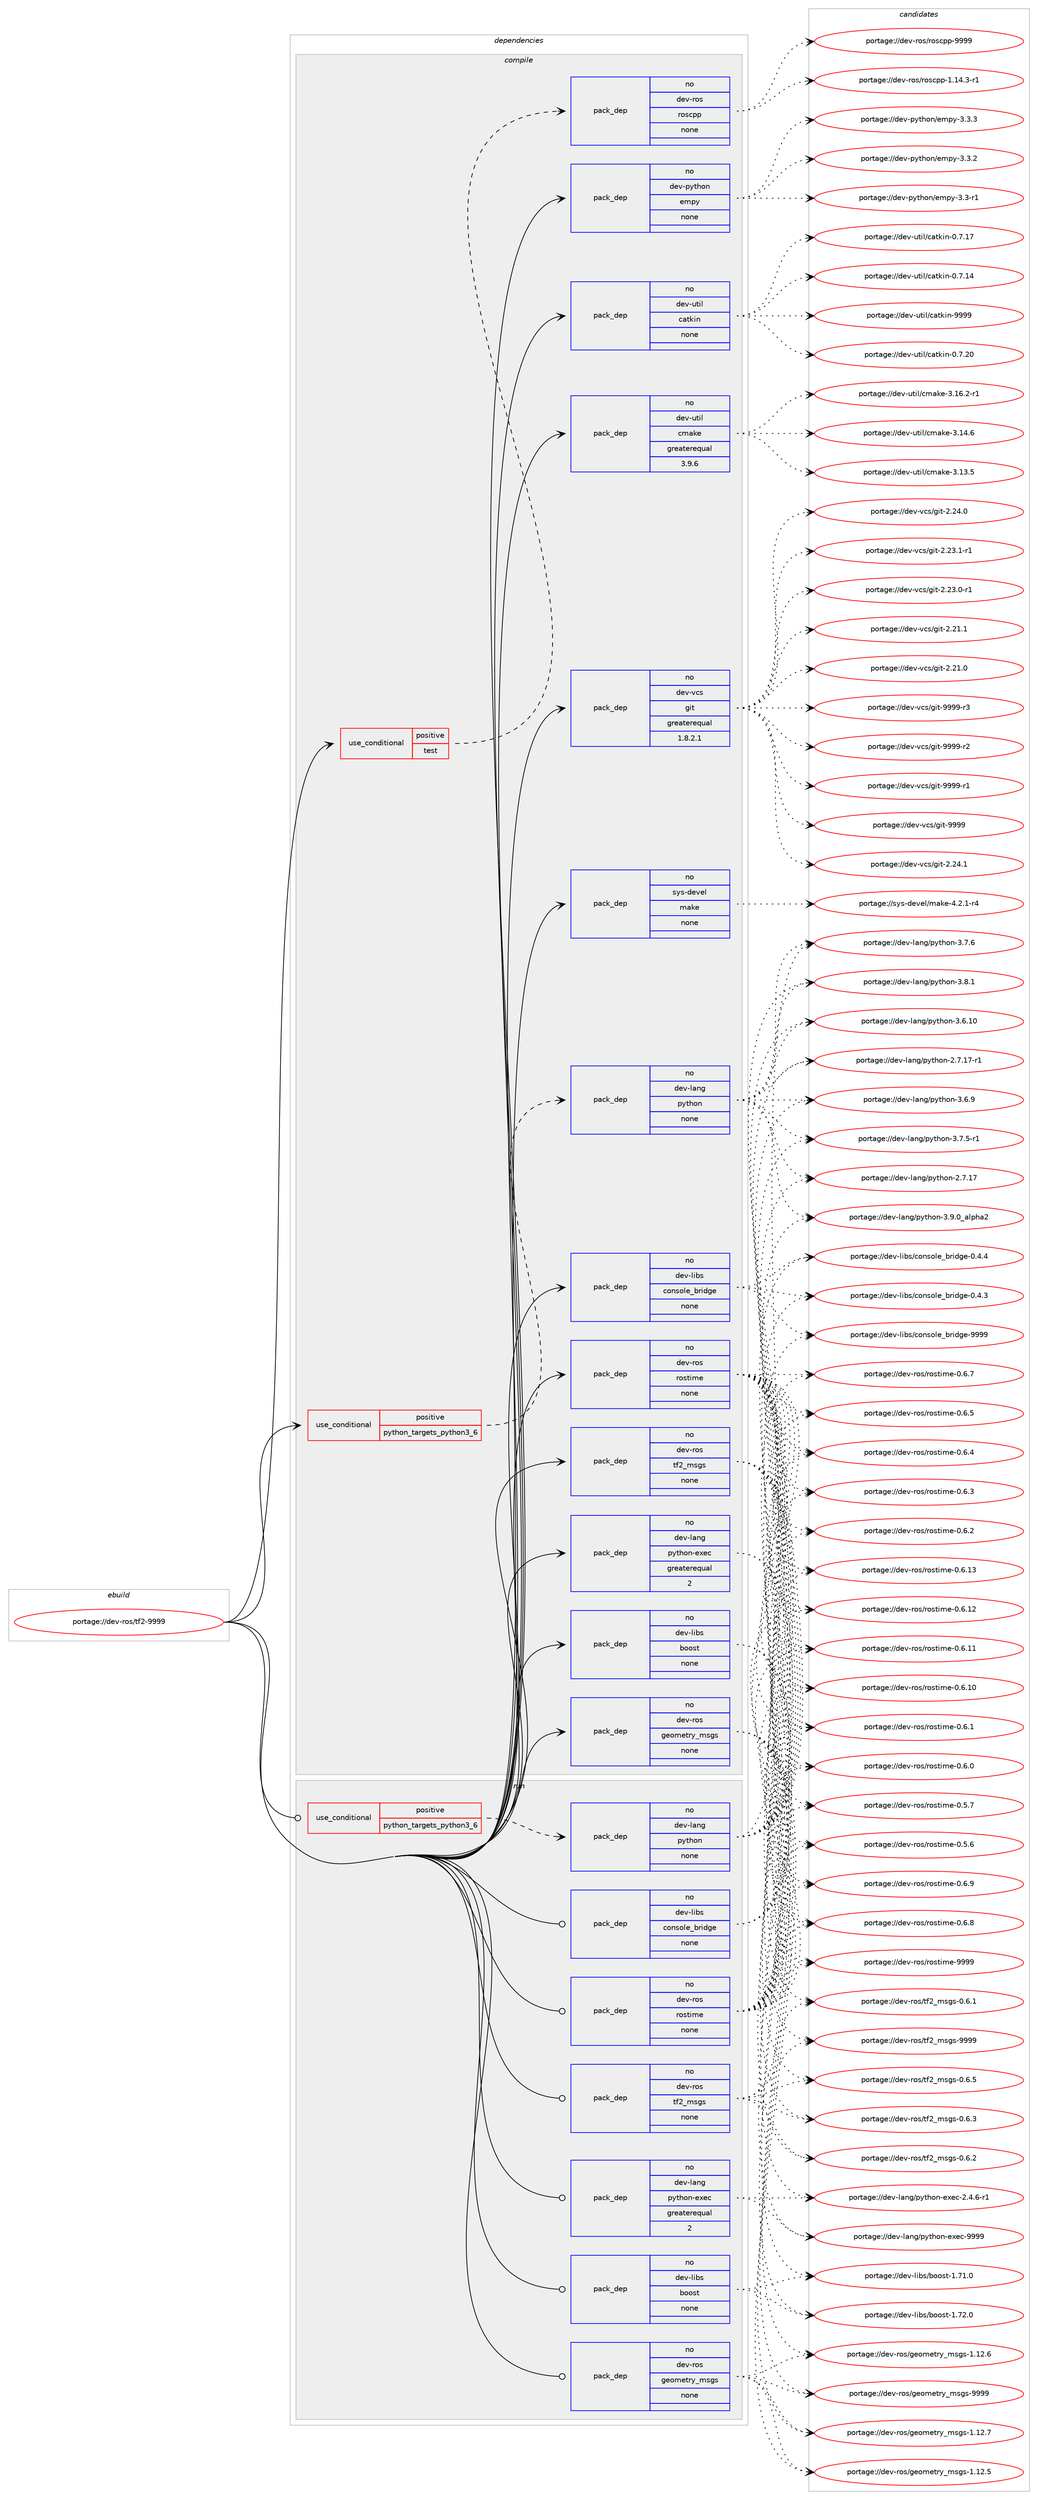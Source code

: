 digraph prolog {

# *************
# Graph options
# *************

newrank=true;
concentrate=true;
compound=true;
graph [rankdir=LR,fontname=Helvetica,fontsize=10,ranksep=1.5];#, ranksep=2.5, nodesep=0.2];
edge  [arrowhead=vee];
node  [fontname=Helvetica,fontsize=10];

# **********
# The ebuild
# **********

subgraph cluster_leftcol {
color=gray;
label=<<i>ebuild</i>>;
id [label="portage://dev-ros/tf2-9999", color=red, width=4, href="../dev-ros/tf2-9999.svg"];
}

# ****************
# The dependencies
# ****************

subgraph cluster_midcol {
color=gray;
label=<<i>dependencies</i>>;
subgraph cluster_compile {
fillcolor="#eeeeee";
style=filled;
label=<<i>compile</i>>;
subgraph cond95946 {
dependency376081 [label=<<TABLE BORDER="0" CELLBORDER="1" CELLSPACING="0" CELLPADDING="4"><TR><TD ROWSPAN="3" CELLPADDING="10">use_conditional</TD></TR><TR><TD>positive</TD></TR><TR><TD>python_targets_python3_6</TD></TR></TABLE>>, shape=none, color=red];
subgraph pack275282 {
dependency376082 [label=<<TABLE BORDER="0" CELLBORDER="1" CELLSPACING="0" CELLPADDING="4" WIDTH="220"><TR><TD ROWSPAN="6" CELLPADDING="30">pack_dep</TD></TR><TR><TD WIDTH="110">no</TD></TR><TR><TD>dev-lang</TD></TR><TR><TD>python</TD></TR><TR><TD>none</TD></TR><TR><TD></TD></TR></TABLE>>, shape=none, color=blue];
}
dependency376081:e -> dependency376082:w [weight=20,style="dashed",arrowhead="vee"];
}
id:e -> dependency376081:w [weight=20,style="solid",arrowhead="vee"];
subgraph cond95947 {
dependency376083 [label=<<TABLE BORDER="0" CELLBORDER="1" CELLSPACING="0" CELLPADDING="4"><TR><TD ROWSPAN="3" CELLPADDING="10">use_conditional</TD></TR><TR><TD>positive</TD></TR><TR><TD>test</TD></TR></TABLE>>, shape=none, color=red];
subgraph pack275283 {
dependency376084 [label=<<TABLE BORDER="0" CELLBORDER="1" CELLSPACING="0" CELLPADDING="4" WIDTH="220"><TR><TD ROWSPAN="6" CELLPADDING="30">pack_dep</TD></TR><TR><TD WIDTH="110">no</TD></TR><TR><TD>dev-ros</TD></TR><TR><TD>roscpp</TD></TR><TR><TD>none</TD></TR><TR><TD></TD></TR></TABLE>>, shape=none, color=blue];
}
dependency376083:e -> dependency376084:w [weight=20,style="dashed",arrowhead="vee"];
}
id:e -> dependency376083:w [weight=20,style="solid",arrowhead="vee"];
subgraph pack275284 {
dependency376085 [label=<<TABLE BORDER="0" CELLBORDER="1" CELLSPACING="0" CELLPADDING="4" WIDTH="220"><TR><TD ROWSPAN="6" CELLPADDING="30">pack_dep</TD></TR><TR><TD WIDTH="110">no</TD></TR><TR><TD>dev-lang</TD></TR><TR><TD>python-exec</TD></TR><TR><TD>greaterequal</TD></TR><TR><TD>2</TD></TR></TABLE>>, shape=none, color=blue];
}
id:e -> dependency376085:w [weight=20,style="solid",arrowhead="vee"];
subgraph pack275285 {
dependency376086 [label=<<TABLE BORDER="0" CELLBORDER="1" CELLSPACING="0" CELLPADDING="4" WIDTH="220"><TR><TD ROWSPAN="6" CELLPADDING="30">pack_dep</TD></TR><TR><TD WIDTH="110">no</TD></TR><TR><TD>dev-libs</TD></TR><TR><TD>boost</TD></TR><TR><TD>none</TD></TR><TR><TD></TD></TR></TABLE>>, shape=none, color=blue];
}
id:e -> dependency376086:w [weight=20,style="solid",arrowhead="vee"];
subgraph pack275286 {
dependency376087 [label=<<TABLE BORDER="0" CELLBORDER="1" CELLSPACING="0" CELLPADDING="4" WIDTH="220"><TR><TD ROWSPAN="6" CELLPADDING="30">pack_dep</TD></TR><TR><TD WIDTH="110">no</TD></TR><TR><TD>dev-libs</TD></TR><TR><TD>console_bridge</TD></TR><TR><TD>none</TD></TR><TR><TD></TD></TR></TABLE>>, shape=none, color=blue];
}
id:e -> dependency376087:w [weight=20,style="solid",arrowhead="vee"];
subgraph pack275287 {
dependency376088 [label=<<TABLE BORDER="0" CELLBORDER="1" CELLSPACING="0" CELLPADDING="4" WIDTH="220"><TR><TD ROWSPAN="6" CELLPADDING="30">pack_dep</TD></TR><TR><TD WIDTH="110">no</TD></TR><TR><TD>dev-python</TD></TR><TR><TD>empy</TD></TR><TR><TD>none</TD></TR><TR><TD></TD></TR></TABLE>>, shape=none, color=blue];
}
id:e -> dependency376088:w [weight=20,style="solid",arrowhead="vee"];
subgraph pack275288 {
dependency376089 [label=<<TABLE BORDER="0" CELLBORDER="1" CELLSPACING="0" CELLPADDING="4" WIDTH="220"><TR><TD ROWSPAN="6" CELLPADDING="30">pack_dep</TD></TR><TR><TD WIDTH="110">no</TD></TR><TR><TD>dev-ros</TD></TR><TR><TD>geometry_msgs</TD></TR><TR><TD>none</TD></TR><TR><TD></TD></TR></TABLE>>, shape=none, color=blue];
}
id:e -> dependency376089:w [weight=20,style="solid",arrowhead="vee"];
subgraph pack275289 {
dependency376090 [label=<<TABLE BORDER="0" CELLBORDER="1" CELLSPACING="0" CELLPADDING="4" WIDTH="220"><TR><TD ROWSPAN="6" CELLPADDING="30">pack_dep</TD></TR><TR><TD WIDTH="110">no</TD></TR><TR><TD>dev-ros</TD></TR><TR><TD>rostime</TD></TR><TR><TD>none</TD></TR><TR><TD></TD></TR></TABLE>>, shape=none, color=blue];
}
id:e -> dependency376090:w [weight=20,style="solid",arrowhead="vee"];
subgraph pack275290 {
dependency376091 [label=<<TABLE BORDER="0" CELLBORDER="1" CELLSPACING="0" CELLPADDING="4" WIDTH="220"><TR><TD ROWSPAN="6" CELLPADDING="30">pack_dep</TD></TR><TR><TD WIDTH="110">no</TD></TR><TR><TD>dev-ros</TD></TR><TR><TD>tf2_msgs</TD></TR><TR><TD>none</TD></TR><TR><TD></TD></TR></TABLE>>, shape=none, color=blue];
}
id:e -> dependency376091:w [weight=20,style="solid",arrowhead="vee"];
subgraph pack275291 {
dependency376092 [label=<<TABLE BORDER="0" CELLBORDER="1" CELLSPACING="0" CELLPADDING="4" WIDTH="220"><TR><TD ROWSPAN="6" CELLPADDING="30">pack_dep</TD></TR><TR><TD WIDTH="110">no</TD></TR><TR><TD>dev-util</TD></TR><TR><TD>catkin</TD></TR><TR><TD>none</TD></TR><TR><TD></TD></TR></TABLE>>, shape=none, color=blue];
}
id:e -> dependency376092:w [weight=20,style="solid",arrowhead="vee"];
subgraph pack275292 {
dependency376093 [label=<<TABLE BORDER="0" CELLBORDER="1" CELLSPACING="0" CELLPADDING="4" WIDTH="220"><TR><TD ROWSPAN="6" CELLPADDING="30">pack_dep</TD></TR><TR><TD WIDTH="110">no</TD></TR><TR><TD>dev-util</TD></TR><TR><TD>cmake</TD></TR><TR><TD>greaterequal</TD></TR><TR><TD>3.9.6</TD></TR></TABLE>>, shape=none, color=blue];
}
id:e -> dependency376093:w [weight=20,style="solid",arrowhead="vee"];
subgraph pack275293 {
dependency376094 [label=<<TABLE BORDER="0" CELLBORDER="1" CELLSPACING="0" CELLPADDING="4" WIDTH="220"><TR><TD ROWSPAN="6" CELLPADDING="30">pack_dep</TD></TR><TR><TD WIDTH="110">no</TD></TR><TR><TD>dev-vcs</TD></TR><TR><TD>git</TD></TR><TR><TD>greaterequal</TD></TR><TR><TD>1.8.2.1</TD></TR></TABLE>>, shape=none, color=blue];
}
id:e -> dependency376094:w [weight=20,style="solid",arrowhead="vee"];
subgraph pack275294 {
dependency376095 [label=<<TABLE BORDER="0" CELLBORDER="1" CELLSPACING="0" CELLPADDING="4" WIDTH="220"><TR><TD ROWSPAN="6" CELLPADDING="30">pack_dep</TD></TR><TR><TD WIDTH="110">no</TD></TR><TR><TD>sys-devel</TD></TR><TR><TD>make</TD></TR><TR><TD>none</TD></TR><TR><TD></TD></TR></TABLE>>, shape=none, color=blue];
}
id:e -> dependency376095:w [weight=20,style="solid",arrowhead="vee"];
}
subgraph cluster_compileandrun {
fillcolor="#eeeeee";
style=filled;
label=<<i>compile and run</i>>;
}
subgraph cluster_run {
fillcolor="#eeeeee";
style=filled;
label=<<i>run</i>>;
subgraph cond95948 {
dependency376096 [label=<<TABLE BORDER="0" CELLBORDER="1" CELLSPACING="0" CELLPADDING="4"><TR><TD ROWSPAN="3" CELLPADDING="10">use_conditional</TD></TR><TR><TD>positive</TD></TR><TR><TD>python_targets_python3_6</TD></TR></TABLE>>, shape=none, color=red];
subgraph pack275295 {
dependency376097 [label=<<TABLE BORDER="0" CELLBORDER="1" CELLSPACING="0" CELLPADDING="4" WIDTH="220"><TR><TD ROWSPAN="6" CELLPADDING="30">pack_dep</TD></TR><TR><TD WIDTH="110">no</TD></TR><TR><TD>dev-lang</TD></TR><TR><TD>python</TD></TR><TR><TD>none</TD></TR><TR><TD></TD></TR></TABLE>>, shape=none, color=blue];
}
dependency376096:e -> dependency376097:w [weight=20,style="dashed",arrowhead="vee"];
}
id:e -> dependency376096:w [weight=20,style="solid",arrowhead="odot"];
subgraph pack275296 {
dependency376098 [label=<<TABLE BORDER="0" CELLBORDER="1" CELLSPACING="0" CELLPADDING="4" WIDTH="220"><TR><TD ROWSPAN="6" CELLPADDING="30">pack_dep</TD></TR><TR><TD WIDTH="110">no</TD></TR><TR><TD>dev-lang</TD></TR><TR><TD>python-exec</TD></TR><TR><TD>greaterequal</TD></TR><TR><TD>2</TD></TR></TABLE>>, shape=none, color=blue];
}
id:e -> dependency376098:w [weight=20,style="solid",arrowhead="odot"];
subgraph pack275297 {
dependency376099 [label=<<TABLE BORDER="0" CELLBORDER="1" CELLSPACING="0" CELLPADDING="4" WIDTH="220"><TR><TD ROWSPAN="6" CELLPADDING="30">pack_dep</TD></TR><TR><TD WIDTH="110">no</TD></TR><TR><TD>dev-libs</TD></TR><TR><TD>boost</TD></TR><TR><TD>none</TD></TR><TR><TD></TD></TR></TABLE>>, shape=none, color=blue];
}
id:e -> dependency376099:w [weight=20,style="solid",arrowhead="odot"];
subgraph pack275298 {
dependency376100 [label=<<TABLE BORDER="0" CELLBORDER="1" CELLSPACING="0" CELLPADDING="4" WIDTH="220"><TR><TD ROWSPAN="6" CELLPADDING="30">pack_dep</TD></TR><TR><TD WIDTH="110">no</TD></TR><TR><TD>dev-libs</TD></TR><TR><TD>console_bridge</TD></TR><TR><TD>none</TD></TR><TR><TD></TD></TR></TABLE>>, shape=none, color=blue];
}
id:e -> dependency376100:w [weight=20,style="solid",arrowhead="odot"];
subgraph pack275299 {
dependency376101 [label=<<TABLE BORDER="0" CELLBORDER="1" CELLSPACING="0" CELLPADDING="4" WIDTH="220"><TR><TD ROWSPAN="6" CELLPADDING="30">pack_dep</TD></TR><TR><TD WIDTH="110">no</TD></TR><TR><TD>dev-ros</TD></TR><TR><TD>geometry_msgs</TD></TR><TR><TD>none</TD></TR><TR><TD></TD></TR></TABLE>>, shape=none, color=blue];
}
id:e -> dependency376101:w [weight=20,style="solid",arrowhead="odot"];
subgraph pack275300 {
dependency376102 [label=<<TABLE BORDER="0" CELLBORDER="1" CELLSPACING="0" CELLPADDING="4" WIDTH="220"><TR><TD ROWSPAN="6" CELLPADDING="30">pack_dep</TD></TR><TR><TD WIDTH="110">no</TD></TR><TR><TD>dev-ros</TD></TR><TR><TD>rostime</TD></TR><TR><TD>none</TD></TR><TR><TD></TD></TR></TABLE>>, shape=none, color=blue];
}
id:e -> dependency376102:w [weight=20,style="solid",arrowhead="odot"];
subgraph pack275301 {
dependency376103 [label=<<TABLE BORDER="0" CELLBORDER="1" CELLSPACING="0" CELLPADDING="4" WIDTH="220"><TR><TD ROWSPAN="6" CELLPADDING="30">pack_dep</TD></TR><TR><TD WIDTH="110">no</TD></TR><TR><TD>dev-ros</TD></TR><TR><TD>tf2_msgs</TD></TR><TR><TD>none</TD></TR><TR><TD></TD></TR></TABLE>>, shape=none, color=blue];
}
id:e -> dependency376103:w [weight=20,style="solid",arrowhead="odot"];
}
}

# **************
# The candidates
# **************

subgraph cluster_choices {
rank=same;
color=gray;
label=<<i>candidates</i>>;

subgraph choice275282 {
color=black;
nodesep=1;
choice10010111845108971101034711212111610411111045514657464895971081121049750 [label="portage://dev-lang/python-3.9.0_alpha2", color=red, width=4,href="../dev-lang/python-3.9.0_alpha2.svg"];
choice100101118451089711010347112121116104111110455146564649 [label="portage://dev-lang/python-3.8.1", color=red, width=4,href="../dev-lang/python-3.8.1.svg"];
choice100101118451089711010347112121116104111110455146554654 [label="portage://dev-lang/python-3.7.6", color=red, width=4,href="../dev-lang/python-3.7.6.svg"];
choice1001011184510897110103471121211161041111104551465546534511449 [label="portage://dev-lang/python-3.7.5-r1", color=red, width=4,href="../dev-lang/python-3.7.5-r1.svg"];
choice100101118451089711010347112121116104111110455146544657 [label="portage://dev-lang/python-3.6.9", color=red, width=4,href="../dev-lang/python-3.6.9.svg"];
choice10010111845108971101034711212111610411111045514654464948 [label="portage://dev-lang/python-3.6.10", color=red, width=4,href="../dev-lang/python-3.6.10.svg"];
choice100101118451089711010347112121116104111110455046554649554511449 [label="portage://dev-lang/python-2.7.17-r1", color=red, width=4,href="../dev-lang/python-2.7.17-r1.svg"];
choice10010111845108971101034711212111610411111045504655464955 [label="portage://dev-lang/python-2.7.17", color=red, width=4,href="../dev-lang/python-2.7.17.svg"];
dependency376082:e -> choice10010111845108971101034711212111610411111045514657464895971081121049750:w [style=dotted,weight="100"];
dependency376082:e -> choice100101118451089711010347112121116104111110455146564649:w [style=dotted,weight="100"];
dependency376082:e -> choice100101118451089711010347112121116104111110455146554654:w [style=dotted,weight="100"];
dependency376082:e -> choice1001011184510897110103471121211161041111104551465546534511449:w [style=dotted,weight="100"];
dependency376082:e -> choice100101118451089711010347112121116104111110455146544657:w [style=dotted,weight="100"];
dependency376082:e -> choice10010111845108971101034711212111610411111045514654464948:w [style=dotted,weight="100"];
dependency376082:e -> choice100101118451089711010347112121116104111110455046554649554511449:w [style=dotted,weight="100"];
dependency376082:e -> choice10010111845108971101034711212111610411111045504655464955:w [style=dotted,weight="100"];
}
subgraph choice275283 {
color=black;
nodesep=1;
choice1001011184511411111547114111115991121124557575757 [label="portage://dev-ros/roscpp-9999", color=red, width=4,href="../dev-ros/roscpp-9999.svg"];
choice100101118451141111154711411111599112112454946495246514511449 [label="portage://dev-ros/roscpp-1.14.3-r1", color=red, width=4,href="../dev-ros/roscpp-1.14.3-r1.svg"];
dependency376084:e -> choice1001011184511411111547114111115991121124557575757:w [style=dotted,weight="100"];
dependency376084:e -> choice100101118451141111154711411111599112112454946495246514511449:w [style=dotted,weight="100"];
}
subgraph choice275284 {
color=black;
nodesep=1;
choice10010111845108971101034711212111610411111045101120101994557575757 [label="portage://dev-lang/python-exec-9999", color=red, width=4,href="../dev-lang/python-exec-9999.svg"];
choice10010111845108971101034711212111610411111045101120101994550465246544511449 [label="portage://dev-lang/python-exec-2.4.6-r1", color=red, width=4,href="../dev-lang/python-exec-2.4.6-r1.svg"];
dependency376085:e -> choice10010111845108971101034711212111610411111045101120101994557575757:w [style=dotted,weight="100"];
dependency376085:e -> choice10010111845108971101034711212111610411111045101120101994550465246544511449:w [style=dotted,weight="100"];
}
subgraph choice275285 {
color=black;
nodesep=1;
choice1001011184510810598115479811111111511645494655504648 [label="portage://dev-libs/boost-1.72.0", color=red, width=4,href="../dev-libs/boost-1.72.0.svg"];
choice1001011184510810598115479811111111511645494655494648 [label="portage://dev-libs/boost-1.71.0", color=red, width=4,href="../dev-libs/boost-1.71.0.svg"];
dependency376086:e -> choice1001011184510810598115479811111111511645494655504648:w [style=dotted,weight="100"];
dependency376086:e -> choice1001011184510810598115479811111111511645494655494648:w [style=dotted,weight="100"];
}
subgraph choice275286 {
color=black;
nodesep=1;
choice1001011184510810598115479911111011511110810195981141051001031014557575757 [label="portage://dev-libs/console_bridge-9999", color=red, width=4,href="../dev-libs/console_bridge-9999.svg"];
choice100101118451081059811547991111101151111081019598114105100103101454846524652 [label="portage://dev-libs/console_bridge-0.4.4", color=red, width=4,href="../dev-libs/console_bridge-0.4.4.svg"];
choice100101118451081059811547991111101151111081019598114105100103101454846524651 [label="portage://dev-libs/console_bridge-0.4.3", color=red, width=4,href="../dev-libs/console_bridge-0.4.3.svg"];
dependency376087:e -> choice1001011184510810598115479911111011511110810195981141051001031014557575757:w [style=dotted,weight="100"];
dependency376087:e -> choice100101118451081059811547991111101151111081019598114105100103101454846524652:w [style=dotted,weight="100"];
dependency376087:e -> choice100101118451081059811547991111101151111081019598114105100103101454846524651:w [style=dotted,weight="100"];
}
subgraph choice275287 {
color=black;
nodesep=1;
choice1001011184511212111610411111047101109112121455146514651 [label="portage://dev-python/empy-3.3.3", color=red, width=4,href="../dev-python/empy-3.3.3.svg"];
choice1001011184511212111610411111047101109112121455146514650 [label="portage://dev-python/empy-3.3.2", color=red, width=4,href="../dev-python/empy-3.3.2.svg"];
choice1001011184511212111610411111047101109112121455146514511449 [label="portage://dev-python/empy-3.3-r1", color=red, width=4,href="../dev-python/empy-3.3-r1.svg"];
dependency376088:e -> choice1001011184511212111610411111047101109112121455146514651:w [style=dotted,weight="100"];
dependency376088:e -> choice1001011184511212111610411111047101109112121455146514650:w [style=dotted,weight="100"];
dependency376088:e -> choice1001011184511212111610411111047101109112121455146514511449:w [style=dotted,weight="100"];
}
subgraph choice275288 {
color=black;
nodesep=1;
choice1001011184511411111547103101111109101116114121951091151031154557575757 [label="portage://dev-ros/geometry_msgs-9999", color=red, width=4,href="../dev-ros/geometry_msgs-9999.svg"];
choice10010111845114111115471031011111091011161141219510911510311545494649504655 [label="portage://dev-ros/geometry_msgs-1.12.7", color=red, width=4,href="../dev-ros/geometry_msgs-1.12.7.svg"];
choice10010111845114111115471031011111091011161141219510911510311545494649504654 [label="portage://dev-ros/geometry_msgs-1.12.6", color=red, width=4,href="../dev-ros/geometry_msgs-1.12.6.svg"];
choice10010111845114111115471031011111091011161141219510911510311545494649504653 [label="portage://dev-ros/geometry_msgs-1.12.5", color=red, width=4,href="../dev-ros/geometry_msgs-1.12.5.svg"];
dependency376089:e -> choice1001011184511411111547103101111109101116114121951091151031154557575757:w [style=dotted,weight="100"];
dependency376089:e -> choice10010111845114111115471031011111091011161141219510911510311545494649504655:w [style=dotted,weight="100"];
dependency376089:e -> choice10010111845114111115471031011111091011161141219510911510311545494649504654:w [style=dotted,weight="100"];
dependency376089:e -> choice10010111845114111115471031011111091011161141219510911510311545494649504653:w [style=dotted,weight="100"];
}
subgraph choice275289 {
color=black;
nodesep=1;
choice10010111845114111115471141111151161051091014557575757 [label="portage://dev-ros/rostime-9999", color=red, width=4,href="../dev-ros/rostime-9999.svg"];
choice1001011184511411111547114111115116105109101454846544657 [label="portage://dev-ros/rostime-0.6.9", color=red, width=4,href="../dev-ros/rostime-0.6.9.svg"];
choice1001011184511411111547114111115116105109101454846544656 [label="portage://dev-ros/rostime-0.6.8", color=red, width=4,href="../dev-ros/rostime-0.6.8.svg"];
choice1001011184511411111547114111115116105109101454846544655 [label="portage://dev-ros/rostime-0.6.7", color=red, width=4,href="../dev-ros/rostime-0.6.7.svg"];
choice1001011184511411111547114111115116105109101454846544653 [label="portage://dev-ros/rostime-0.6.5", color=red, width=4,href="../dev-ros/rostime-0.6.5.svg"];
choice1001011184511411111547114111115116105109101454846544652 [label="portage://dev-ros/rostime-0.6.4", color=red, width=4,href="../dev-ros/rostime-0.6.4.svg"];
choice1001011184511411111547114111115116105109101454846544651 [label="portage://dev-ros/rostime-0.6.3", color=red, width=4,href="../dev-ros/rostime-0.6.3.svg"];
choice1001011184511411111547114111115116105109101454846544650 [label="portage://dev-ros/rostime-0.6.2", color=red, width=4,href="../dev-ros/rostime-0.6.2.svg"];
choice100101118451141111154711411111511610510910145484654464951 [label="portage://dev-ros/rostime-0.6.13", color=red, width=4,href="../dev-ros/rostime-0.6.13.svg"];
choice100101118451141111154711411111511610510910145484654464950 [label="portage://dev-ros/rostime-0.6.12", color=red, width=4,href="../dev-ros/rostime-0.6.12.svg"];
choice100101118451141111154711411111511610510910145484654464949 [label="portage://dev-ros/rostime-0.6.11", color=red, width=4,href="../dev-ros/rostime-0.6.11.svg"];
choice100101118451141111154711411111511610510910145484654464948 [label="portage://dev-ros/rostime-0.6.10", color=red, width=4,href="../dev-ros/rostime-0.6.10.svg"];
choice1001011184511411111547114111115116105109101454846544649 [label="portage://dev-ros/rostime-0.6.1", color=red, width=4,href="../dev-ros/rostime-0.6.1.svg"];
choice1001011184511411111547114111115116105109101454846544648 [label="portage://dev-ros/rostime-0.6.0", color=red, width=4,href="../dev-ros/rostime-0.6.0.svg"];
choice1001011184511411111547114111115116105109101454846534655 [label="portage://dev-ros/rostime-0.5.7", color=red, width=4,href="../dev-ros/rostime-0.5.7.svg"];
choice1001011184511411111547114111115116105109101454846534654 [label="portage://dev-ros/rostime-0.5.6", color=red, width=4,href="../dev-ros/rostime-0.5.6.svg"];
dependency376090:e -> choice10010111845114111115471141111151161051091014557575757:w [style=dotted,weight="100"];
dependency376090:e -> choice1001011184511411111547114111115116105109101454846544657:w [style=dotted,weight="100"];
dependency376090:e -> choice1001011184511411111547114111115116105109101454846544656:w [style=dotted,weight="100"];
dependency376090:e -> choice1001011184511411111547114111115116105109101454846544655:w [style=dotted,weight="100"];
dependency376090:e -> choice1001011184511411111547114111115116105109101454846544653:w [style=dotted,weight="100"];
dependency376090:e -> choice1001011184511411111547114111115116105109101454846544652:w [style=dotted,weight="100"];
dependency376090:e -> choice1001011184511411111547114111115116105109101454846544651:w [style=dotted,weight="100"];
dependency376090:e -> choice1001011184511411111547114111115116105109101454846544650:w [style=dotted,weight="100"];
dependency376090:e -> choice100101118451141111154711411111511610510910145484654464951:w [style=dotted,weight="100"];
dependency376090:e -> choice100101118451141111154711411111511610510910145484654464950:w [style=dotted,weight="100"];
dependency376090:e -> choice100101118451141111154711411111511610510910145484654464949:w [style=dotted,weight="100"];
dependency376090:e -> choice100101118451141111154711411111511610510910145484654464948:w [style=dotted,weight="100"];
dependency376090:e -> choice1001011184511411111547114111115116105109101454846544649:w [style=dotted,weight="100"];
dependency376090:e -> choice1001011184511411111547114111115116105109101454846544648:w [style=dotted,weight="100"];
dependency376090:e -> choice1001011184511411111547114111115116105109101454846534655:w [style=dotted,weight="100"];
dependency376090:e -> choice1001011184511411111547114111115116105109101454846534654:w [style=dotted,weight="100"];
}
subgraph choice275290 {
color=black;
nodesep=1;
choice100101118451141111154711610250951091151031154557575757 [label="portage://dev-ros/tf2_msgs-9999", color=red, width=4,href="../dev-ros/tf2_msgs-9999.svg"];
choice10010111845114111115471161025095109115103115454846544653 [label="portage://dev-ros/tf2_msgs-0.6.5", color=red, width=4,href="../dev-ros/tf2_msgs-0.6.5.svg"];
choice10010111845114111115471161025095109115103115454846544651 [label="portage://dev-ros/tf2_msgs-0.6.3", color=red, width=4,href="../dev-ros/tf2_msgs-0.6.3.svg"];
choice10010111845114111115471161025095109115103115454846544650 [label="portage://dev-ros/tf2_msgs-0.6.2", color=red, width=4,href="../dev-ros/tf2_msgs-0.6.2.svg"];
choice10010111845114111115471161025095109115103115454846544649 [label="portage://dev-ros/tf2_msgs-0.6.1", color=red, width=4,href="../dev-ros/tf2_msgs-0.6.1.svg"];
dependency376091:e -> choice100101118451141111154711610250951091151031154557575757:w [style=dotted,weight="100"];
dependency376091:e -> choice10010111845114111115471161025095109115103115454846544653:w [style=dotted,weight="100"];
dependency376091:e -> choice10010111845114111115471161025095109115103115454846544651:w [style=dotted,weight="100"];
dependency376091:e -> choice10010111845114111115471161025095109115103115454846544650:w [style=dotted,weight="100"];
dependency376091:e -> choice10010111845114111115471161025095109115103115454846544649:w [style=dotted,weight="100"];
}
subgraph choice275291 {
color=black;
nodesep=1;
choice100101118451171161051084799971161071051104557575757 [label="portage://dev-util/catkin-9999", color=red, width=4,href="../dev-util/catkin-9999.svg"];
choice1001011184511711610510847999711610710511045484655465048 [label="portage://dev-util/catkin-0.7.20", color=red, width=4,href="../dev-util/catkin-0.7.20.svg"];
choice1001011184511711610510847999711610710511045484655464955 [label="portage://dev-util/catkin-0.7.17", color=red, width=4,href="../dev-util/catkin-0.7.17.svg"];
choice1001011184511711610510847999711610710511045484655464952 [label="portage://dev-util/catkin-0.7.14", color=red, width=4,href="../dev-util/catkin-0.7.14.svg"];
dependency376092:e -> choice100101118451171161051084799971161071051104557575757:w [style=dotted,weight="100"];
dependency376092:e -> choice1001011184511711610510847999711610710511045484655465048:w [style=dotted,weight="100"];
dependency376092:e -> choice1001011184511711610510847999711610710511045484655464955:w [style=dotted,weight="100"];
dependency376092:e -> choice1001011184511711610510847999711610710511045484655464952:w [style=dotted,weight="100"];
}
subgraph choice275292 {
color=black;
nodesep=1;
choice10010111845117116105108479910997107101455146495446504511449 [label="portage://dev-util/cmake-3.16.2-r1", color=red, width=4,href="../dev-util/cmake-3.16.2-r1.svg"];
choice1001011184511711610510847991099710710145514649524654 [label="portage://dev-util/cmake-3.14.6", color=red, width=4,href="../dev-util/cmake-3.14.6.svg"];
choice1001011184511711610510847991099710710145514649514653 [label="portage://dev-util/cmake-3.13.5", color=red, width=4,href="../dev-util/cmake-3.13.5.svg"];
dependency376093:e -> choice10010111845117116105108479910997107101455146495446504511449:w [style=dotted,weight="100"];
dependency376093:e -> choice1001011184511711610510847991099710710145514649524654:w [style=dotted,weight="100"];
dependency376093:e -> choice1001011184511711610510847991099710710145514649514653:w [style=dotted,weight="100"];
}
subgraph choice275293 {
color=black;
nodesep=1;
choice10010111845118991154710310511645575757574511451 [label="portage://dev-vcs/git-9999-r3", color=red, width=4,href="../dev-vcs/git-9999-r3.svg"];
choice10010111845118991154710310511645575757574511450 [label="portage://dev-vcs/git-9999-r2", color=red, width=4,href="../dev-vcs/git-9999-r2.svg"];
choice10010111845118991154710310511645575757574511449 [label="portage://dev-vcs/git-9999-r1", color=red, width=4,href="../dev-vcs/git-9999-r1.svg"];
choice1001011184511899115471031051164557575757 [label="portage://dev-vcs/git-9999", color=red, width=4,href="../dev-vcs/git-9999.svg"];
choice10010111845118991154710310511645504650524649 [label="portage://dev-vcs/git-2.24.1", color=red, width=4,href="../dev-vcs/git-2.24.1.svg"];
choice10010111845118991154710310511645504650524648 [label="portage://dev-vcs/git-2.24.0", color=red, width=4,href="../dev-vcs/git-2.24.0.svg"];
choice100101118451189911547103105116455046505146494511449 [label="portage://dev-vcs/git-2.23.1-r1", color=red, width=4,href="../dev-vcs/git-2.23.1-r1.svg"];
choice100101118451189911547103105116455046505146484511449 [label="portage://dev-vcs/git-2.23.0-r1", color=red, width=4,href="../dev-vcs/git-2.23.0-r1.svg"];
choice10010111845118991154710310511645504650494649 [label="portage://dev-vcs/git-2.21.1", color=red, width=4,href="../dev-vcs/git-2.21.1.svg"];
choice10010111845118991154710310511645504650494648 [label="portage://dev-vcs/git-2.21.0", color=red, width=4,href="../dev-vcs/git-2.21.0.svg"];
dependency376094:e -> choice10010111845118991154710310511645575757574511451:w [style=dotted,weight="100"];
dependency376094:e -> choice10010111845118991154710310511645575757574511450:w [style=dotted,weight="100"];
dependency376094:e -> choice10010111845118991154710310511645575757574511449:w [style=dotted,weight="100"];
dependency376094:e -> choice1001011184511899115471031051164557575757:w [style=dotted,weight="100"];
dependency376094:e -> choice10010111845118991154710310511645504650524649:w [style=dotted,weight="100"];
dependency376094:e -> choice10010111845118991154710310511645504650524648:w [style=dotted,weight="100"];
dependency376094:e -> choice100101118451189911547103105116455046505146494511449:w [style=dotted,weight="100"];
dependency376094:e -> choice100101118451189911547103105116455046505146484511449:w [style=dotted,weight="100"];
dependency376094:e -> choice10010111845118991154710310511645504650494649:w [style=dotted,weight="100"];
dependency376094:e -> choice10010111845118991154710310511645504650494648:w [style=dotted,weight="100"];
}
subgraph choice275294 {
color=black;
nodesep=1;
choice1151211154510010111810110847109971071014552465046494511452 [label="portage://sys-devel/make-4.2.1-r4", color=red, width=4,href="../sys-devel/make-4.2.1-r4.svg"];
dependency376095:e -> choice1151211154510010111810110847109971071014552465046494511452:w [style=dotted,weight="100"];
}
subgraph choice275295 {
color=black;
nodesep=1;
choice10010111845108971101034711212111610411111045514657464895971081121049750 [label="portage://dev-lang/python-3.9.0_alpha2", color=red, width=4,href="../dev-lang/python-3.9.0_alpha2.svg"];
choice100101118451089711010347112121116104111110455146564649 [label="portage://dev-lang/python-3.8.1", color=red, width=4,href="../dev-lang/python-3.8.1.svg"];
choice100101118451089711010347112121116104111110455146554654 [label="portage://dev-lang/python-3.7.6", color=red, width=4,href="../dev-lang/python-3.7.6.svg"];
choice1001011184510897110103471121211161041111104551465546534511449 [label="portage://dev-lang/python-3.7.5-r1", color=red, width=4,href="../dev-lang/python-3.7.5-r1.svg"];
choice100101118451089711010347112121116104111110455146544657 [label="portage://dev-lang/python-3.6.9", color=red, width=4,href="../dev-lang/python-3.6.9.svg"];
choice10010111845108971101034711212111610411111045514654464948 [label="portage://dev-lang/python-3.6.10", color=red, width=4,href="../dev-lang/python-3.6.10.svg"];
choice100101118451089711010347112121116104111110455046554649554511449 [label="portage://dev-lang/python-2.7.17-r1", color=red, width=4,href="../dev-lang/python-2.7.17-r1.svg"];
choice10010111845108971101034711212111610411111045504655464955 [label="portage://dev-lang/python-2.7.17", color=red, width=4,href="../dev-lang/python-2.7.17.svg"];
dependency376097:e -> choice10010111845108971101034711212111610411111045514657464895971081121049750:w [style=dotted,weight="100"];
dependency376097:e -> choice100101118451089711010347112121116104111110455146564649:w [style=dotted,weight="100"];
dependency376097:e -> choice100101118451089711010347112121116104111110455146554654:w [style=dotted,weight="100"];
dependency376097:e -> choice1001011184510897110103471121211161041111104551465546534511449:w [style=dotted,weight="100"];
dependency376097:e -> choice100101118451089711010347112121116104111110455146544657:w [style=dotted,weight="100"];
dependency376097:e -> choice10010111845108971101034711212111610411111045514654464948:w [style=dotted,weight="100"];
dependency376097:e -> choice100101118451089711010347112121116104111110455046554649554511449:w [style=dotted,weight="100"];
dependency376097:e -> choice10010111845108971101034711212111610411111045504655464955:w [style=dotted,weight="100"];
}
subgraph choice275296 {
color=black;
nodesep=1;
choice10010111845108971101034711212111610411111045101120101994557575757 [label="portage://dev-lang/python-exec-9999", color=red, width=4,href="../dev-lang/python-exec-9999.svg"];
choice10010111845108971101034711212111610411111045101120101994550465246544511449 [label="portage://dev-lang/python-exec-2.4.6-r1", color=red, width=4,href="../dev-lang/python-exec-2.4.6-r1.svg"];
dependency376098:e -> choice10010111845108971101034711212111610411111045101120101994557575757:w [style=dotted,weight="100"];
dependency376098:e -> choice10010111845108971101034711212111610411111045101120101994550465246544511449:w [style=dotted,weight="100"];
}
subgraph choice275297 {
color=black;
nodesep=1;
choice1001011184510810598115479811111111511645494655504648 [label="portage://dev-libs/boost-1.72.0", color=red, width=4,href="../dev-libs/boost-1.72.0.svg"];
choice1001011184510810598115479811111111511645494655494648 [label="portage://dev-libs/boost-1.71.0", color=red, width=4,href="../dev-libs/boost-1.71.0.svg"];
dependency376099:e -> choice1001011184510810598115479811111111511645494655504648:w [style=dotted,weight="100"];
dependency376099:e -> choice1001011184510810598115479811111111511645494655494648:w [style=dotted,weight="100"];
}
subgraph choice275298 {
color=black;
nodesep=1;
choice1001011184510810598115479911111011511110810195981141051001031014557575757 [label="portage://dev-libs/console_bridge-9999", color=red, width=4,href="../dev-libs/console_bridge-9999.svg"];
choice100101118451081059811547991111101151111081019598114105100103101454846524652 [label="portage://dev-libs/console_bridge-0.4.4", color=red, width=4,href="../dev-libs/console_bridge-0.4.4.svg"];
choice100101118451081059811547991111101151111081019598114105100103101454846524651 [label="portage://dev-libs/console_bridge-0.4.3", color=red, width=4,href="../dev-libs/console_bridge-0.4.3.svg"];
dependency376100:e -> choice1001011184510810598115479911111011511110810195981141051001031014557575757:w [style=dotted,weight="100"];
dependency376100:e -> choice100101118451081059811547991111101151111081019598114105100103101454846524652:w [style=dotted,weight="100"];
dependency376100:e -> choice100101118451081059811547991111101151111081019598114105100103101454846524651:w [style=dotted,weight="100"];
}
subgraph choice275299 {
color=black;
nodesep=1;
choice1001011184511411111547103101111109101116114121951091151031154557575757 [label="portage://dev-ros/geometry_msgs-9999", color=red, width=4,href="../dev-ros/geometry_msgs-9999.svg"];
choice10010111845114111115471031011111091011161141219510911510311545494649504655 [label="portage://dev-ros/geometry_msgs-1.12.7", color=red, width=4,href="../dev-ros/geometry_msgs-1.12.7.svg"];
choice10010111845114111115471031011111091011161141219510911510311545494649504654 [label="portage://dev-ros/geometry_msgs-1.12.6", color=red, width=4,href="../dev-ros/geometry_msgs-1.12.6.svg"];
choice10010111845114111115471031011111091011161141219510911510311545494649504653 [label="portage://dev-ros/geometry_msgs-1.12.5", color=red, width=4,href="../dev-ros/geometry_msgs-1.12.5.svg"];
dependency376101:e -> choice1001011184511411111547103101111109101116114121951091151031154557575757:w [style=dotted,weight="100"];
dependency376101:e -> choice10010111845114111115471031011111091011161141219510911510311545494649504655:w [style=dotted,weight="100"];
dependency376101:e -> choice10010111845114111115471031011111091011161141219510911510311545494649504654:w [style=dotted,weight="100"];
dependency376101:e -> choice10010111845114111115471031011111091011161141219510911510311545494649504653:w [style=dotted,weight="100"];
}
subgraph choice275300 {
color=black;
nodesep=1;
choice10010111845114111115471141111151161051091014557575757 [label="portage://dev-ros/rostime-9999", color=red, width=4,href="../dev-ros/rostime-9999.svg"];
choice1001011184511411111547114111115116105109101454846544657 [label="portage://dev-ros/rostime-0.6.9", color=red, width=4,href="../dev-ros/rostime-0.6.9.svg"];
choice1001011184511411111547114111115116105109101454846544656 [label="portage://dev-ros/rostime-0.6.8", color=red, width=4,href="../dev-ros/rostime-0.6.8.svg"];
choice1001011184511411111547114111115116105109101454846544655 [label="portage://dev-ros/rostime-0.6.7", color=red, width=4,href="../dev-ros/rostime-0.6.7.svg"];
choice1001011184511411111547114111115116105109101454846544653 [label="portage://dev-ros/rostime-0.6.5", color=red, width=4,href="../dev-ros/rostime-0.6.5.svg"];
choice1001011184511411111547114111115116105109101454846544652 [label="portage://dev-ros/rostime-0.6.4", color=red, width=4,href="../dev-ros/rostime-0.6.4.svg"];
choice1001011184511411111547114111115116105109101454846544651 [label="portage://dev-ros/rostime-0.6.3", color=red, width=4,href="../dev-ros/rostime-0.6.3.svg"];
choice1001011184511411111547114111115116105109101454846544650 [label="portage://dev-ros/rostime-0.6.2", color=red, width=4,href="../dev-ros/rostime-0.6.2.svg"];
choice100101118451141111154711411111511610510910145484654464951 [label="portage://dev-ros/rostime-0.6.13", color=red, width=4,href="../dev-ros/rostime-0.6.13.svg"];
choice100101118451141111154711411111511610510910145484654464950 [label="portage://dev-ros/rostime-0.6.12", color=red, width=4,href="../dev-ros/rostime-0.6.12.svg"];
choice100101118451141111154711411111511610510910145484654464949 [label="portage://dev-ros/rostime-0.6.11", color=red, width=4,href="../dev-ros/rostime-0.6.11.svg"];
choice100101118451141111154711411111511610510910145484654464948 [label="portage://dev-ros/rostime-0.6.10", color=red, width=4,href="../dev-ros/rostime-0.6.10.svg"];
choice1001011184511411111547114111115116105109101454846544649 [label="portage://dev-ros/rostime-0.6.1", color=red, width=4,href="../dev-ros/rostime-0.6.1.svg"];
choice1001011184511411111547114111115116105109101454846544648 [label="portage://dev-ros/rostime-0.6.0", color=red, width=4,href="../dev-ros/rostime-0.6.0.svg"];
choice1001011184511411111547114111115116105109101454846534655 [label="portage://dev-ros/rostime-0.5.7", color=red, width=4,href="../dev-ros/rostime-0.5.7.svg"];
choice1001011184511411111547114111115116105109101454846534654 [label="portage://dev-ros/rostime-0.5.6", color=red, width=4,href="../dev-ros/rostime-0.5.6.svg"];
dependency376102:e -> choice10010111845114111115471141111151161051091014557575757:w [style=dotted,weight="100"];
dependency376102:e -> choice1001011184511411111547114111115116105109101454846544657:w [style=dotted,weight="100"];
dependency376102:e -> choice1001011184511411111547114111115116105109101454846544656:w [style=dotted,weight="100"];
dependency376102:e -> choice1001011184511411111547114111115116105109101454846544655:w [style=dotted,weight="100"];
dependency376102:e -> choice1001011184511411111547114111115116105109101454846544653:w [style=dotted,weight="100"];
dependency376102:e -> choice1001011184511411111547114111115116105109101454846544652:w [style=dotted,weight="100"];
dependency376102:e -> choice1001011184511411111547114111115116105109101454846544651:w [style=dotted,weight="100"];
dependency376102:e -> choice1001011184511411111547114111115116105109101454846544650:w [style=dotted,weight="100"];
dependency376102:e -> choice100101118451141111154711411111511610510910145484654464951:w [style=dotted,weight="100"];
dependency376102:e -> choice100101118451141111154711411111511610510910145484654464950:w [style=dotted,weight="100"];
dependency376102:e -> choice100101118451141111154711411111511610510910145484654464949:w [style=dotted,weight="100"];
dependency376102:e -> choice100101118451141111154711411111511610510910145484654464948:w [style=dotted,weight="100"];
dependency376102:e -> choice1001011184511411111547114111115116105109101454846544649:w [style=dotted,weight="100"];
dependency376102:e -> choice1001011184511411111547114111115116105109101454846544648:w [style=dotted,weight="100"];
dependency376102:e -> choice1001011184511411111547114111115116105109101454846534655:w [style=dotted,weight="100"];
dependency376102:e -> choice1001011184511411111547114111115116105109101454846534654:w [style=dotted,weight="100"];
}
subgraph choice275301 {
color=black;
nodesep=1;
choice100101118451141111154711610250951091151031154557575757 [label="portage://dev-ros/tf2_msgs-9999", color=red, width=4,href="../dev-ros/tf2_msgs-9999.svg"];
choice10010111845114111115471161025095109115103115454846544653 [label="portage://dev-ros/tf2_msgs-0.6.5", color=red, width=4,href="../dev-ros/tf2_msgs-0.6.5.svg"];
choice10010111845114111115471161025095109115103115454846544651 [label="portage://dev-ros/tf2_msgs-0.6.3", color=red, width=4,href="../dev-ros/tf2_msgs-0.6.3.svg"];
choice10010111845114111115471161025095109115103115454846544650 [label="portage://dev-ros/tf2_msgs-0.6.2", color=red, width=4,href="../dev-ros/tf2_msgs-0.6.2.svg"];
choice10010111845114111115471161025095109115103115454846544649 [label="portage://dev-ros/tf2_msgs-0.6.1", color=red, width=4,href="../dev-ros/tf2_msgs-0.6.1.svg"];
dependency376103:e -> choice100101118451141111154711610250951091151031154557575757:w [style=dotted,weight="100"];
dependency376103:e -> choice10010111845114111115471161025095109115103115454846544653:w [style=dotted,weight="100"];
dependency376103:e -> choice10010111845114111115471161025095109115103115454846544651:w [style=dotted,weight="100"];
dependency376103:e -> choice10010111845114111115471161025095109115103115454846544650:w [style=dotted,weight="100"];
dependency376103:e -> choice10010111845114111115471161025095109115103115454846544649:w [style=dotted,weight="100"];
}
}

}
